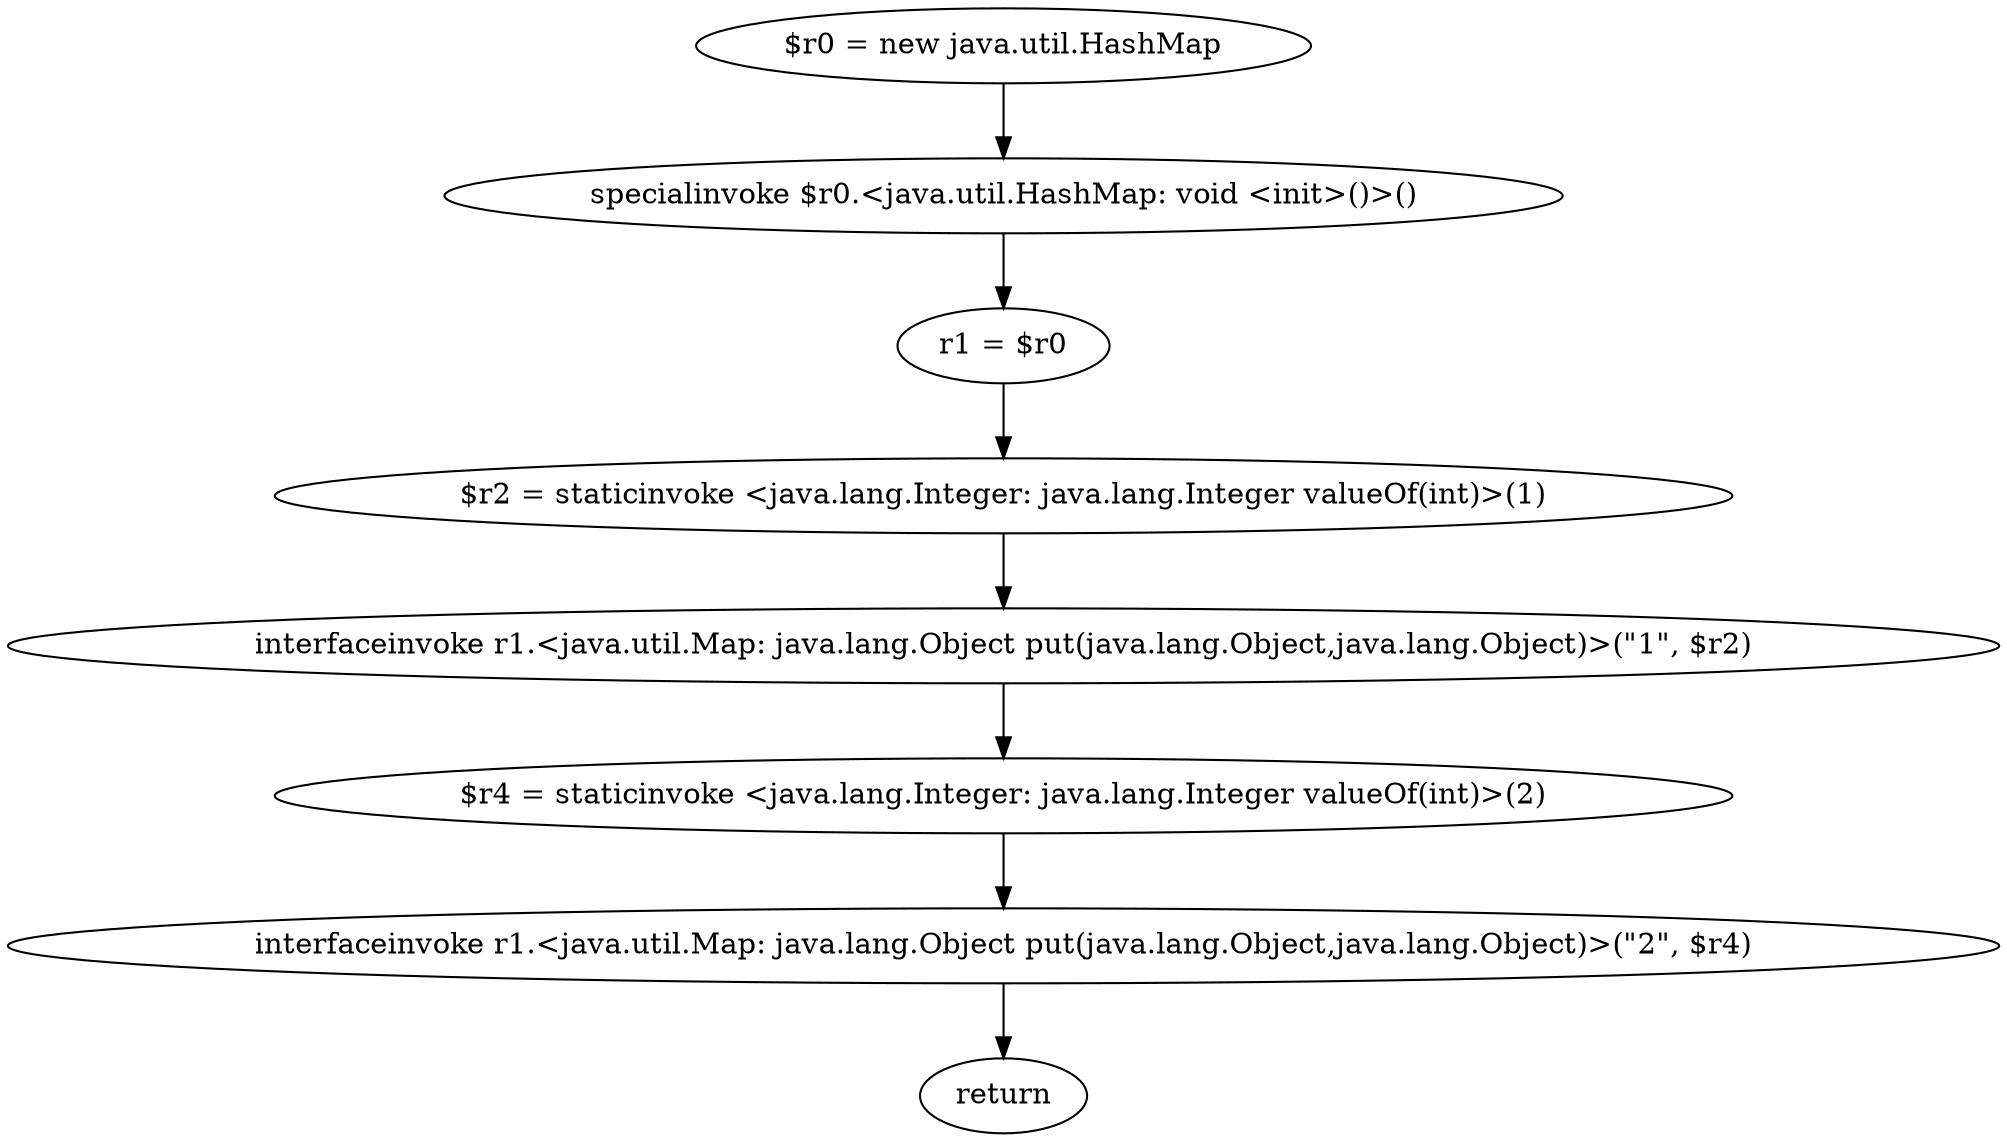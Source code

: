 digraph "unitGraph" {
    "$r0 = new java.util.HashMap"
    "specialinvoke $r0.<java.util.HashMap: void <init>()>()"
    "r1 = $r0"
    "$r2 = staticinvoke <java.lang.Integer: java.lang.Integer valueOf(int)>(1)"
    "interfaceinvoke r1.<java.util.Map: java.lang.Object put(java.lang.Object,java.lang.Object)>(\"1\", $r2)"
    "$r4 = staticinvoke <java.lang.Integer: java.lang.Integer valueOf(int)>(2)"
    "interfaceinvoke r1.<java.util.Map: java.lang.Object put(java.lang.Object,java.lang.Object)>(\"2\", $r4)"
    "return"
    "$r0 = new java.util.HashMap"->"specialinvoke $r0.<java.util.HashMap: void <init>()>()";
    "specialinvoke $r0.<java.util.HashMap: void <init>()>()"->"r1 = $r0";
    "r1 = $r0"->"$r2 = staticinvoke <java.lang.Integer: java.lang.Integer valueOf(int)>(1)";
    "$r2 = staticinvoke <java.lang.Integer: java.lang.Integer valueOf(int)>(1)"->"interfaceinvoke r1.<java.util.Map: java.lang.Object put(java.lang.Object,java.lang.Object)>(\"1\", $r2)";
    "interfaceinvoke r1.<java.util.Map: java.lang.Object put(java.lang.Object,java.lang.Object)>(\"1\", $r2)"->"$r4 = staticinvoke <java.lang.Integer: java.lang.Integer valueOf(int)>(2)";
    "$r4 = staticinvoke <java.lang.Integer: java.lang.Integer valueOf(int)>(2)"->"interfaceinvoke r1.<java.util.Map: java.lang.Object put(java.lang.Object,java.lang.Object)>(\"2\", $r4)";
    "interfaceinvoke r1.<java.util.Map: java.lang.Object put(java.lang.Object,java.lang.Object)>(\"2\", $r4)"->"return";
}
